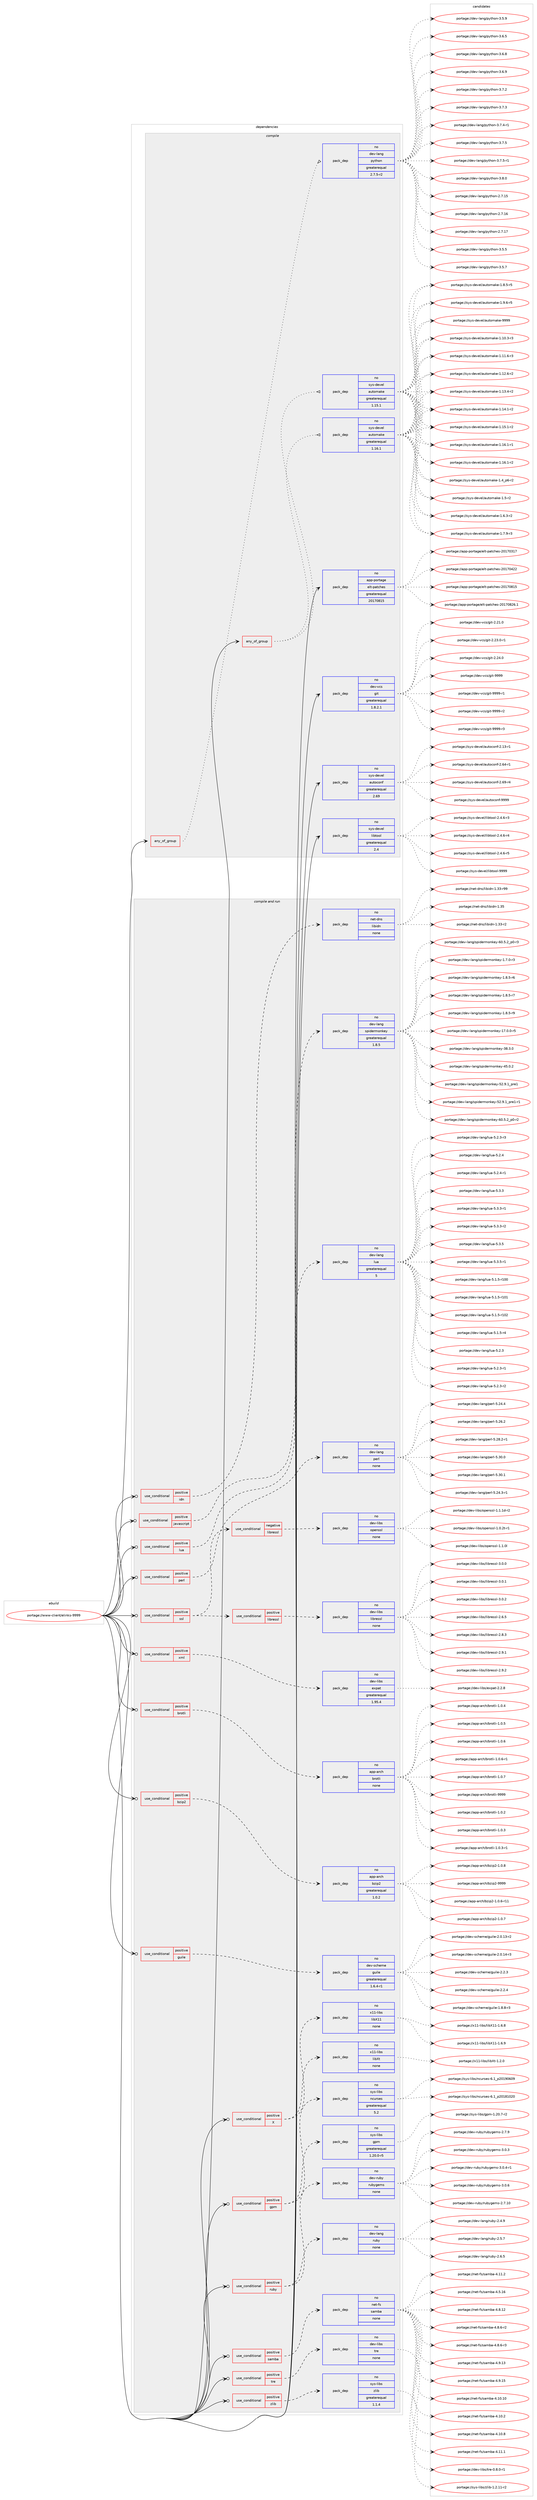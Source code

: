 digraph prolog {

# *************
# Graph options
# *************

newrank=true;
concentrate=true;
compound=true;
graph [rankdir=LR,fontname=Helvetica,fontsize=10,ranksep=1.5];#, ranksep=2.5, nodesep=0.2];
edge  [arrowhead=vee];
node  [fontname=Helvetica,fontsize=10];

# **********
# The ebuild
# **********

subgraph cluster_leftcol {
color=gray;
rank=same;
label=<<i>ebuild</i>>;
id [label="portage://www-client/elinks-9999", color=red, width=4, href="../www-client/elinks-9999.svg"];
}

# ****************
# The dependencies
# ****************

subgraph cluster_midcol {
color=gray;
label=<<i>dependencies</i>>;
subgraph cluster_compile {
fillcolor="#eeeeee";
style=filled;
label=<<i>compile</i>>;
subgraph any7545 {
dependency440584 [label=<<TABLE BORDER="0" CELLBORDER="1" CELLSPACING="0" CELLPADDING="4"><TR><TD CELLPADDING="10">any_of_group</TD></TR></TABLE>>, shape=none, color=red];subgraph pack326759 {
dependency440585 [label=<<TABLE BORDER="0" CELLBORDER="1" CELLSPACING="0" CELLPADDING="4" WIDTH="220"><TR><TD ROWSPAN="6" CELLPADDING="30">pack_dep</TD></TR><TR><TD WIDTH="110">no</TD></TR><TR><TD>dev-lang</TD></TR><TR><TD>python</TD></TR><TR><TD>greaterequal</TD></TR><TR><TD>2.7.5-r2</TD></TR></TABLE>>, shape=none, color=blue];
}
dependency440584:e -> dependency440585:w [weight=20,style="dotted",arrowhead="oinv"];
}
id:e -> dependency440584:w [weight=20,style="solid",arrowhead="vee"];
subgraph any7546 {
dependency440586 [label=<<TABLE BORDER="0" CELLBORDER="1" CELLSPACING="0" CELLPADDING="4"><TR><TD CELLPADDING="10">any_of_group</TD></TR></TABLE>>, shape=none, color=red];subgraph pack326760 {
dependency440587 [label=<<TABLE BORDER="0" CELLBORDER="1" CELLSPACING="0" CELLPADDING="4" WIDTH="220"><TR><TD ROWSPAN="6" CELLPADDING="30">pack_dep</TD></TR><TR><TD WIDTH="110">no</TD></TR><TR><TD>sys-devel</TD></TR><TR><TD>automake</TD></TR><TR><TD>greaterequal</TD></TR><TR><TD>1.16.1</TD></TR></TABLE>>, shape=none, color=blue];
}
dependency440586:e -> dependency440587:w [weight=20,style="dotted",arrowhead="oinv"];
subgraph pack326761 {
dependency440588 [label=<<TABLE BORDER="0" CELLBORDER="1" CELLSPACING="0" CELLPADDING="4" WIDTH="220"><TR><TD ROWSPAN="6" CELLPADDING="30">pack_dep</TD></TR><TR><TD WIDTH="110">no</TD></TR><TR><TD>sys-devel</TD></TR><TR><TD>automake</TD></TR><TR><TD>greaterequal</TD></TR><TR><TD>1.15.1</TD></TR></TABLE>>, shape=none, color=blue];
}
dependency440586:e -> dependency440588:w [weight=20,style="dotted",arrowhead="oinv"];
}
id:e -> dependency440586:w [weight=20,style="solid",arrowhead="vee"];
subgraph pack326762 {
dependency440589 [label=<<TABLE BORDER="0" CELLBORDER="1" CELLSPACING="0" CELLPADDING="4" WIDTH="220"><TR><TD ROWSPAN="6" CELLPADDING="30">pack_dep</TD></TR><TR><TD WIDTH="110">no</TD></TR><TR><TD>app-portage</TD></TR><TR><TD>elt-patches</TD></TR><TR><TD>greaterequal</TD></TR><TR><TD>20170815</TD></TR></TABLE>>, shape=none, color=blue];
}
id:e -> dependency440589:w [weight=20,style="solid",arrowhead="vee"];
subgraph pack326763 {
dependency440590 [label=<<TABLE BORDER="0" CELLBORDER="1" CELLSPACING="0" CELLPADDING="4" WIDTH="220"><TR><TD ROWSPAN="6" CELLPADDING="30">pack_dep</TD></TR><TR><TD WIDTH="110">no</TD></TR><TR><TD>dev-vcs</TD></TR><TR><TD>git</TD></TR><TR><TD>greaterequal</TD></TR><TR><TD>1.8.2.1</TD></TR></TABLE>>, shape=none, color=blue];
}
id:e -> dependency440590:w [weight=20,style="solid",arrowhead="vee"];
subgraph pack326764 {
dependency440591 [label=<<TABLE BORDER="0" CELLBORDER="1" CELLSPACING="0" CELLPADDING="4" WIDTH="220"><TR><TD ROWSPAN="6" CELLPADDING="30">pack_dep</TD></TR><TR><TD WIDTH="110">no</TD></TR><TR><TD>sys-devel</TD></TR><TR><TD>autoconf</TD></TR><TR><TD>greaterequal</TD></TR><TR><TD>2.69</TD></TR></TABLE>>, shape=none, color=blue];
}
id:e -> dependency440591:w [weight=20,style="solid",arrowhead="vee"];
subgraph pack326765 {
dependency440592 [label=<<TABLE BORDER="0" CELLBORDER="1" CELLSPACING="0" CELLPADDING="4" WIDTH="220"><TR><TD ROWSPAN="6" CELLPADDING="30">pack_dep</TD></TR><TR><TD WIDTH="110">no</TD></TR><TR><TD>sys-devel</TD></TR><TR><TD>libtool</TD></TR><TR><TD>greaterequal</TD></TR><TR><TD>2.4</TD></TR></TABLE>>, shape=none, color=blue];
}
id:e -> dependency440592:w [weight=20,style="solid",arrowhead="vee"];
}
subgraph cluster_compileandrun {
fillcolor="#eeeeee";
style=filled;
label=<<i>compile and run</i>>;
subgraph cond106014 {
dependency440593 [label=<<TABLE BORDER="0" CELLBORDER="1" CELLSPACING="0" CELLPADDING="4"><TR><TD ROWSPAN="3" CELLPADDING="10">use_conditional</TD></TR><TR><TD>positive</TD></TR><TR><TD>X</TD></TR></TABLE>>, shape=none, color=red];
subgraph pack326766 {
dependency440594 [label=<<TABLE BORDER="0" CELLBORDER="1" CELLSPACING="0" CELLPADDING="4" WIDTH="220"><TR><TD ROWSPAN="6" CELLPADDING="30">pack_dep</TD></TR><TR><TD WIDTH="110">no</TD></TR><TR><TD>x11-libs</TD></TR><TR><TD>libX11</TD></TR><TR><TD>none</TD></TR><TR><TD></TD></TR></TABLE>>, shape=none, color=blue];
}
dependency440593:e -> dependency440594:w [weight=20,style="dashed",arrowhead="vee"];
subgraph pack326767 {
dependency440595 [label=<<TABLE BORDER="0" CELLBORDER="1" CELLSPACING="0" CELLPADDING="4" WIDTH="220"><TR><TD ROWSPAN="6" CELLPADDING="30">pack_dep</TD></TR><TR><TD WIDTH="110">no</TD></TR><TR><TD>x11-libs</TD></TR><TR><TD>libXt</TD></TR><TR><TD>none</TD></TR><TR><TD></TD></TR></TABLE>>, shape=none, color=blue];
}
dependency440593:e -> dependency440595:w [weight=20,style="dashed",arrowhead="vee"];
}
id:e -> dependency440593:w [weight=20,style="solid",arrowhead="odotvee"];
subgraph cond106015 {
dependency440596 [label=<<TABLE BORDER="0" CELLBORDER="1" CELLSPACING="0" CELLPADDING="4"><TR><TD ROWSPAN="3" CELLPADDING="10">use_conditional</TD></TR><TR><TD>positive</TD></TR><TR><TD>brotli</TD></TR></TABLE>>, shape=none, color=red];
subgraph pack326768 {
dependency440597 [label=<<TABLE BORDER="0" CELLBORDER="1" CELLSPACING="0" CELLPADDING="4" WIDTH="220"><TR><TD ROWSPAN="6" CELLPADDING="30">pack_dep</TD></TR><TR><TD WIDTH="110">no</TD></TR><TR><TD>app-arch</TD></TR><TR><TD>brotli</TD></TR><TR><TD>none</TD></TR><TR><TD></TD></TR></TABLE>>, shape=none, color=blue];
}
dependency440596:e -> dependency440597:w [weight=20,style="dashed",arrowhead="vee"];
}
id:e -> dependency440596:w [weight=20,style="solid",arrowhead="odotvee"];
subgraph cond106016 {
dependency440598 [label=<<TABLE BORDER="0" CELLBORDER="1" CELLSPACING="0" CELLPADDING="4"><TR><TD ROWSPAN="3" CELLPADDING="10">use_conditional</TD></TR><TR><TD>positive</TD></TR><TR><TD>bzip2</TD></TR></TABLE>>, shape=none, color=red];
subgraph pack326769 {
dependency440599 [label=<<TABLE BORDER="0" CELLBORDER="1" CELLSPACING="0" CELLPADDING="4" WIDTH="220"><TR><TD ROWSPAN="6" CELLPADDING="30">pack_dep</TD></TR><TR><TD WIDTH="110">no</TD></TR><TR><TD>app-arch</TD></TR><TR><TD>bzip2</TD></TR><TR><TD>greaterequal</TD></TR><TR><TD>1.0.2</TD></TR></TABLE>>, shape=none, color=blue];
}
dependency440598:e -> dependency440599:w [weight=20,style="dashed",arrowhead="vee"];
}
id:e -> dependency440598:w [weight=20,style="solid",arrowhead="odotvee"];
subgraph cond106017 {
dependency440600 [label=<<TABLE BORDER="0" CELLBORDER="1" CELLSPACING="0" CELLPADDING="4"><TR><TD ROWSPAN="3" CELLPADDING="10">use_conditional</TD></TR><TR><TD>positive</TD></TR><TR><TD>gpm</TD></TR></TABLE>>, shape=none, color=red];
subgraph pack326770 {
dependency440601 [label=<<TABLE BORDER="0" CELLBORDER="1" CELLSPACING="0" CELLPADDING="4" WIDTH="220"><TR><TD ROWSPAN="6" CELLPADDING="30">pack_dep</TD></TR><TR><TD WIDTH="110">no</TD></TR><TR><TD>sys-libs</TD></TR><TR><TD>ncurses</TD></TR><TR><TD>greaterequal</TD></TR><TR><TD>5.2</TD></TR></TABLE>>, shape=none, color=blue];
}
dependency440600:e -> dependency440601:w [weight=20,style="dashed",arrowhead="vee"];
subgraph pack326771 {
dependency440602 [label=<<TABLE BORDER="0" CELLBORDER="1" CELLSPACING="0" CELLPADDING="4" WIDTH="220"><TR><TD ROWSPAN="6" CELLPADDING="30">pack_dep</TD></TR><TR><TD WIDTH="110">no</TD></TR><TR><TD>sys-libs</TD></TR><TR><TD>gpm</TD></TR><TR><TD>greaterequal</TD></TR><TR><TD>1.20.0-r5</TD></TR></TABLE>>, shape=none, color=blue];
}
dependency440600:e -> dependency440602:w [weight=20,style="dashed",arrowhead="vee"];
}
id:e -> dependency440600:w [weight=20,style="solid",arrowhead="odotvee"];
subgraph cond106018 {
dependency440603 [label=<<TABLE BORDER="0" CELLBORDER="1" CELLSPACING="0" CELLPADDING="4"><TR><TD ROWSPAN="3" CELLPADDING="10">use_conditional</TD></TR><TR><TD>positive</TD></TR><TR><TD>guile</TD></TR></TABLE>>, shape=none, color=red];
subgraph pack326772 {
dependency440604 [label=<<TABLE BORDER="0" CELLBORDER="1" CELLSPACING="0" CELLPADDING="4" WIDTH="220"><TR><TD ROWSPAN="6" CELLPADDING="30">pack_dep</TD></TR><TR><TD WIDTH="110">no</TD></TR><TR><TD>dev-scheme</TD></TR><TR><TD>guile</TD></TR><TR><TD>greaterequal</TD></TR><TR><TD>1.6.4-r1</TD></TR></TABLE>>, shape=none, color=blue];
}
dependency440603:e -> dependency440604:w [weight=20,style="dashed",arrowhead="vee"];
}
id:e -> dependency440603:w [weight=20,style="solid",arrowhead="odotvee"];
subgraph cond106019 {
dependency440605 [label=<<TABLE BORDER="0" CELLBORDER="1" CELLSPACING="0" CELLPADDING="4"><TR><TD ROWSPAN="3" CELLPADDING="10">use_conditional</TD></TR><TR><TD>positive</TD></TR><TR><TD>idn</TD></TR></TABLE>>, shape=none, color=red];
subgraph pack326773 {
dependency440606 [label=<<TABLE BORDER="0" CELLBORDER="1" CELLSPACING="0" CELLPADDING="4" WIDTH="220"><TR><TD ROWSPAN="6" CELLPADDING="30">pack_dep</TD></TR><TR><TD WIDTH="110">no</TD></TR><TR><TD>net-dns</TD></TR><TR><TD>libidn</TD></TR><TR><TD>none</TD></TR><TR><TD></TD></TR></TABLE>>, shape=none, color=blue];
}
dependency440605:e -> dependency440606:w [weight=20,style="dashed",arrowhead="vee"];
}
id:e -> dependency440605:w [weight=20,style="solid",arrowhead="odotvee"];
subgraph cond106020 {
dependency440607 [label=<<TABLE BORDER="0" CELLBORDER="1" CELLSPACING="0" CELLPADDING="4"><TR><TD ROWSPAN="3" CELLPADDING="10">use_conditional</TD></TR><TR><TD>positive</TD></TR><TR><TD>javascript</TD></TR></TABLE>>, shape=none, color=red];
subgraph pack326774 {
dependency440608 [label=<<TABLE BORDER="0" CELLBORDER="1" CELLSPACING="0" CELLPADDING="4" WIDTH="220"><TR><TD ROWSPAN="6" CELLPADDING="30">pack_dep</TD></TR><TR><TD WIDTH="110">no</TD></TR><TR><TD>dev-lang</TD></TR><TR><TD>spidermonkey</TD></TR><TR><TD>greaterequal</TD></TR><TR><TD>1.8.5</TD></TR></TABLE>>, shape=none, color=blue];
}
dependency440607:e -> dependency440608:w [weight=20,style="dashed",arrowhead="vee"];
}
id:e -> dependency440607:w [weight=20,style="solid",arrowhead="odotvee"];
subgraph cond106021 {
dependency440609 [label=<<TABLE BORDER="0" CELLBORDER="1" CELLSPACING="0" CELLPADDING="4"><TR><TD ROWSPAN="3" CELLPADDING="10">use_conditional</TD></TR><TR><TD>positive</TD></TR><TR><TD>lua</TD></TR></TABLE>>, shape=none, color=red];
subgraph pack326775 {
dependency440610 [label=<<TABLE BORDER="0" CELLBORDER="1" CELLSPACING="0" CELLPADDING="4" WIDTH="220"><TR><TD ROWSPAN="6" CELLPADDING="30">pack_dep</TD></TR><TR><TD WIDTH="110">no</TD></TR><TR><TD>dev-lang</TD></TR><TR><TD>lua</TD></TR><TR><TD>greaterequal</TD></TR><TR><TD>5</TD></TR></TABLE>>, shape=none, color=blue];
}
dependency440609:e -> dependency440610:w [weight=20,style="dashed",arrowhead="vee"];
}
id:e -> dependency440609:w [weight=20,style="solid",arrowhead="odotvee"];
subgraph cond106022 {
dependency440611 [label=<<TABLE BORDER="0" CELLBORDER="1" CELLSPACING="0" CELLPADDING="4"><TR><TD ROWSPAN="3" CELLPADDING="10">use_conditional</TD></TR><TR><TD>positive</TD></TR><TR><TD>perl</TD></TR></TABLE>>, shape=none, color=red];
subgraph pack326776 {
dependency440612 [label=<<TABLE BORDER="0" CELLBORDER="1" CELLSPACING="0" CELLPADDING="4" WIDTH="220"><TR><TD ROWSPAN="6" CELLPADDING="30">pack_dep</TD></TR><TR><TD WIDTH="110">no</TD></TR><TR><TD>dev-lang</TD></TR><TR><TD>perl</TD></TR><TR><TD>none</TD></TR><TR><TD></TD></TR></TABLE>>, shape=none, color=blue];
}
dependency440611:e -> dependency440612:w [weight=20,style="dashed",arrowhead="vee"];
}
id:e -> dependency440611:w [weight=20,style="solid",arrowhead="odotvee"];
subgraph cond106023 {
dependency440613 [label=<<TABLE BORDER="0" CELLBORDER="1" CELLSPACING="0" CELLPADDING="4"><TR><TD ROWSPAN="3" CELLPADDING="10">use_conditional</TD></TR><TR><TD>positive</TD></TR><TR><TD>ruby</TD></TR></TABLE>>, shape=none, color=red];
subgraph pack326777 {
dependency440614 [label=<<TABLE BORDER="0" CELLBORDER="1" CELLSPACING="0" CELLPADDING="4" WIDTH="220"><TR><TD ROWSPAN="6" CELLPADDING="30">pack_dep</TD></TR><TR><TD WIDTH="110">no</TD></TR><TR><TD>dev-lang</TD></TR><TR><TD>ruby</TD></TR><TR><TD>none</TD></TR><TR><TD></TD></TR></TABLE>>, shape=none, color=blue];
}
dependency440613:e -> dependency440614:w [weight=20,style="dashed",arrowhead="vee"];
subgraph pack326778 {
dependency440615 [label=<<TABLE BORDER="0" CELLBORDER="1" CELLSPACING="0" CELLPADDING="4" WIDTH="220"><TR><TD ROWSPAN="6" CELLPADDING="30">pack_dep</TD></TR><TR><TD WIDTH="110">no</TD></TR><TR><TD>dev-ruby</TD></TR><TR><TD>rubygems</TD></TR><TR><TD>none</TD></TR><TR><TD></TD></TR></TABLE>>, shape=none, color=blue];
}
dependency440613:e -> dependency440615:w [weight=20,style="dashed",arrowhead="vee"];
}
id:e -> dependency440613:w [weight=20,style="solid",arrowhead="odotvee"];
subgraph cond106024 {
dependency440616 [label=<<TABLE BORDER="0" CELLBORDER="1" CELLSPACING="0" CELLPADDING="4"><TR><TD ROWSPAN="3" CELLPADDING="10">use_conditional</TD></TR><TR><TD>positive</TD></TR><TR><TD>samba</TD></TR></TABLE>>, shape=none, color=red];
subgraph pack326779 {
dependency440617 [label=<<TABLE BORDER="0" CELLBORDER="1" CELLSPACING="0" CELLPADDING="4" WIDTH="220"><TR><TD ROWSPAN="6" CELLPADDING="30">pack_dep</TD></TR><TR><TD WIDTH="110">no</TD></TR><TR><TD>net-fs</TD></TR><TR><TD>samba</TD></TR><TR><TD>none</TD></TR><TR><TD></TD></TR></TABLE>>, shape=none, color=blue];
}
dependency440616:e -> dependency440617:w [weight=20,style="dashed",arrowhead="vee"];
}
id:e -> dependency440616:w [weight=20,style="solid",arrowhead="odotvee"];
subgraph cond106025 {
dependency440618 [label=<<TABLE BORDER="0" CELLBORDER="1" CELLSPACING="0" CELLPADDING="4"><TR><TD ROWSPAN="3" CELLPADDING="10">use_conditional</TD></TR><TR><TD>positive</TD></TR><TR><TD>ssl</TD></TR></TABLE>>, shape=none, color=red];
subgraph cond106026 {
dependency440619 [label=<<TABLE BORDER="0" CELLBORDER="1" CELLSPACING="0" CELLPADDING="4"><TR><TD ROWSPAN="3" CELLPADDING="10">use_conditional</TD></TR><TR><TD>negative</TD></TR><TR><TD>libressl</TD></TR></TABLE>>, shape=none, color=red];
subgraph pack326780 {
dependency440620 [label=<<TABLE BORDER="0" CELLBORDER="1" CELLSPACING="0" CELLPADDING="4" WIDTH="220"><TR><TD ROWSPAN="6" CELLPADDING="30">pack_dep</TD></TR><TR><TD WIDTH="110">no</TD></TR><TR><TD>dev-libs</TD></TR><TR><TD>openssl</TD></TR><TR><TD>none</TD></TR><TR><TD></TD></TR></TABLE>>, shape=none, color=blue];
}
dependency440619:e -> dependency440620:w [weight=20,style="dashed",arrowhead="vee"];
}
dependency440618:e -> dependency440619:w [weight=20,style="dashed",arrowhead="vee"];
subgraph cond106027 {
dependency440621 [label=<<TABLE BORDER="0" CELLBORDER="1" CELLSPACING="0" CELLPADDING="4"><TR><TD ROWSPAN="3" CELLPADDING="10">use_conditional</TD></TR><TR><TD>positive</TD></TR><TR><TD>libressl</TD></TR></TABLE>>, shape=none, color=red];
subgraph pack326781 {
dependency440622 [label=<<TABLE BORDER="0" CELLBORDER="1" CELLSPACING="0" CELLPADDING="4" WIDTH="220"><TR><TD ROWSPAN="6" CELLPADDING="30">pack_dep</TD></TR><TR><TD WIDTH="110">no</TD></TR><TR><TD>dev-libs</TD></TR><TR><TD>libressl</TD></TR><TR><TD>none</TD></TR><TR><TD></TD></TR></TABLE>>, shape=none, color=blue];
}
dependency440621:e -> dependency440622:w [weight=20,style="dashed",arrowhead="vee"];
}
dependency440618:e -> dependency440621:w [weight=20,style="dashed",arrowhead="vee"];
}
id:e -> dependency440618:w [weight=20,style="solid",arrowhead="odotvee"];
subgraph cond106028 {
dependency440623 [label=<<TABLE BORDER="0" CELLBORDER="1" CELLSPACING="0" CELLPADDING="4"><TR><TD ROWSPAN="3" CELLPADDING="10">use_conditional</TD></TR><TR><TD>positive</TD></TR><TR><TD>tre</TD></TR></TABLE>>, shape=none, color=red];
subgraph pack326782 {
dependency440624 [label=<<TABLE BORDER="0" CELLBORDER="1" CELLSPACING="0" CELLPADDING="4" WIDTH="220"><TR><TD ROWSPAN="6" CELLPADDING="30">pack_dep</TD></TR><TR><TD WIDTH="110">no</TD></TR><TR><TD>dev-libs</TD></TR><TR><TD>tre</TD></TR><TR><TD>none</TD></TR><TR><TD></TD></TR></TABLE>>, shape=none, color=blue];
}
dependency440623:e -> dependency440624:w [weight=20,style="dashed",arrowhead="vee"];
}
id:e -> dependency440623:w [weight=20,style="solid",arrowhead="odotvee"];
subgraph cond106029 {
dependency440625 [label=<<TABLE BORDER="0" CELLBORDER="1" CELLSPACING="0" CELLPADDING="4"><TR><TD ROWSPAN="3" CELLPADDING="10">use_conditional</TD></TR><TR><TD>positive</TD></TR><TR><TD>xml</TD></TR></TABLE>>, shape=none, color=red];
subgraph pack326783 {
dependency440626 [label=<<TABLE BORDER="0" CELLBORDER="1" CELLSPACING="0" CELLPADDING="4" WIDTH="220"><TR><TD ROWSPAN="6" CELLPADDING="30">pack_dep</TD></TR><TR><TD WIDTH="110">no</TD></TR><TR><TD>dev-libs</TD></TR><TR><TD>expat</TD></TR><TR><TD>greaterequal</TD></TR><TR><TD>1.95.4</TD></TR></TABLE>>, shape=none, color=blue];
}
dependency440625:e -> dependency440626:w [weight=20,style="dashed",arrowhead="vee"];
}
id:e -> dependency440625:w [weight=20,style="solid",arrowhead="odotvee"];
subgraph cond106030 {
dependency440627 [label=<<TABLE BORDER="0" CELLBORDER="1" CELLSPACING="0" CELLPADDING="4"><TR><TD ROWSPAN="3" CELLPADDING="10">use_conditional</TD></TR><TR><TD>positive</TD></TR><TR><TD>zlib</TD></TR></TABLE>>, shape=none, color=red];
subgraph pack326784 {
dependency440628 [label=<<TABLE BORDER="0" CELLBORDER="1" CELLSPACING="0" CELLPADDING="4" WIDTH="220"><TR><TD ROWSPAN="6" CELLPADDING="30">pack_dep</TD></TR><TR><TD WIDTH="110">no</TD></TR><TR><TD>sys-libs</TD></TR><TR><TD>zlib</TD></TR><TR><TD>greaterequal</TD></TR><TR><TD>1.1.4</TD></TR></TABLE>>, shape=none, color=blue];
}
dependency440627:e -> dependency440628:w [weight=20,style="dashed",arrowhead="vee"];
}
id:e -> dependency440627:w [weight=20,style="solid",arrowhead="odotvee"];
}
subgraph cluster_run {
fillcolor="#eeeeee";
style=filled;
label=<<i>run</i>>;
}
}

# **************
# The candidates
# **************

subgraph cluster_choices {
rank=same;
color=gray;
label=<<i>candidates</i>>;

subgraph choice326759 {
color=black;
nodesep=1;
choiceportage10010111845108971101034711212111610411111045504655464953 [label="portage://dev-lang/python-2.7.15", color=red, width=4,href="../dev-lang/python-2.7.15.svg"];
choiceportage10010111845108971101034711212111610411111045504655464954 [label="portage://dev-lang/python-2.7.16", color=red, width=4,href="../dev-lang/python-2.7.16.svg"];
choiceportage10010111845108971101034711212111610411111045504655464955 [label="portage://dev-lang/python-2.7.17", color=red, width=4,href="../dev-lang/python-2.7.17.svg"];
choiceportage100101118451089711010347112121116104111110455146534653 [label="portage://dev-lang/python-3.5.5", color=red, width=4,href="../dev-lang/python-3.5.5.svg"];
choiceportage100101118451089711010347112121116104111110455146534655 [label="portage://dev-lang/python-3.5.7", color=red, width=4,href="../dev-lang/python-3.5.7.svg"];
choiceportage100101118451089711010347112121116104111110455146534657 [label="portage://dev-lang/python-3.5.9", color=red, width=4,href="../dev-lang/python-3.5.9.svg"];
choiceportage100101118451089711010347112121116104111110455146544653 [label="portage://dev-lang/python-3.6.5", color=red, width=4,href="../dev-lang/python-3.6.5.svg"];
choiceportage100101118451089711010347112121116104111110455146544656 [label="portage://dev-lang/python-3.6.8", color=red, width=4,href="../dev-lang/python-3.6.8.svg"];
choiceportage100101118451089711010347112121116104111110455146544657 [label="portage://dev-lang/python-3.6.9", color=red, width=4,href="../dev-lang/python-3.6.9.svg"];
choiceportage100101118451089711010347112121116104111110455146554650 [label="portage://dev-lang/python-3.7.2", color=red, width=4,href="../dev-lang/python-3.7.2.svg"];
choiceportage100101118451089711010347112121116104111110455146554651 [label="portage://dev-lang/python-3.7.3", color=red, width=4,href="../dev-lang/python-3.7.3.svg"];
choiceportage1001011184510897110103471121211161041111104551465546524511449 [label="portage://dev-lang/python-3.7.4-r1", color=red, width=4,href="../dev-lang/python-3.7.4-r1.svg"];
choiceportage100101118451089711010347112121116104111110455146554653 [label="portage://dev-lang/python-3.7.5", color=red, width=4,href="../dev-lang/python-3.7.5.svg"];
choiceportage1001011184510897110103471121211161041111104551465546534511449 [label="portage://dev-lang/python-3.7.5-r1", color=red, width=4,href="../dev-lang/python-3.7.5-r1.svg"];
choiceportage100101118451089711010347112121116104111110455146564648 [label="portage://dev-lang/python-3.8.0", color=red, width=4,href="../dev-lang/python-3.8.0.svg"];
dependency440585:e -> choiceportage10010111845108971101034711212111610411111045504655464953:w [style=dotted,weight="100"];
dependency440585:e -> choiceportage10010111845108971101034711212111610411111045504655464954:w [style=dotted,weight="100"];
dependency440585:e -> choiceportage10010111845108971101034711212111610411111045504655464955:w [style=dotted,weight="100"];
dependency440585:e -> choiceportage100101118451089711010347112121116104111110455146534653:w [style=dotted,weight="100"];
dependency440585:e -> choiceportage100101118451089711010347112121116104111110455146534655:w [style=dotted,weight="100"];
dependency440585:e -> choiceportage100101118451089711010347112121116104111110455146534657:w [style=dotted,weight="100"];
dependency440585:e -> choiceportage100101118451089711010347112121116104111110455146544653:w [style=dotted,weight="100"];
dependency440585:e -> choiceportage100101118451089711010347112121116104111110455146544656:w [style=dotted,weight="100"];
dependency440585:e -> choiceportage100101118451089711010347112121116104111110455146544657:w [style=dotted,weight="100"];
dependency440585:e -> choiceportage100101118451089711010347112121116104111110455146554650:w [style=dotted,weight="100"];
dependency440585:e -> choiceportage100101118451089711010347112121116104111110455146554651:w [style=dotted,weight="100"];
dependency440585:e -> choiceportage1001011184510897110103471121211161041111104551465546524511449:w [style=dotted,weight="100"];
dependency440585:e -> choiceportage100101118451089711010347112121116104111110455146554653:w [style=dotted,weight="100"];
dependency440585:e -> choiceportage1001011184510897110103471121211161041111104551465546534511449:w [style=dotted,weight="100"];
dependency440585:e -> choiceportage100101118451089711010347112121116104111110455146564648:w [style=dotted,weight="100"];
}
subgraph choice326760 {
color=black;
nodesep=1;
choiceportage11512111545100101118101108479711711611110997107101454946494846514511451 [label="portage://sys-devel/automake-1.10.3-r3", color=red, width=4,href="../sys-devel/automake-1.10.3-r3.svg"];
choiceportage11512111545100101118101108479711711611110997107101454946494946544511451 [label="portage://sys-devel/automake-1.11.6-r3", color=red, width=4,href="../sys-devel/automake-1.11.6-r3.svg"];
choiceportage11512111545100101118101108479711711611110997107101454946495046544511450 [label="portage://sys-devel/automake-1.12.6-r2", color=red, width=4,href="../sys-devel/automake-1.12.6-r2.svg"];
choiceportage11512111545100101118101108479711711611110997107101454946495146524511450 [label="portage://sys-devel/automake-1.13.4-r2", color=red, width=4,href="../sys-devel/automake-1.13.4-r2.svg"];
choiceportage11512111545100101118101108479711711611110997107101454946495246494511450 [label="portage://sys-devel/automake-1.14.1-r2", color=red, width=4,href="../sys-devel/automake-1.14.1-r2.svg"];
choiceportage11512111545100101118101108479711711611110997107101454946495346494511450 [label="portage://sys-devel/automake-1.15.1-r2", color=red, width=4,href="../sys-devel/automake-1.15.1-r2.svg"];
choiceportage11512111545100101118101108479711711611110997107101454946495446494511449 [label="portage://sys-devel/automake-1.16.1-r1", color=red, width=4,href="../sys-devel/automake-1.16.1-r1.svg"];
choiceportage11512111545100101118101108479711711611110997107101454946495446494511450 [label="portage://sys-devel/automake-1.16.1-r2", color=red, width=4,href="../sys-devel/automake-1.16.1-r2.svg"];
choiceportage115121115451001011181011084797117116111109971071014549465295112544511450 [label="portage://sys-devel/automake-1.4_p6-r2", color=red, width=4,href="../sys-devel/automake-1.4_p6-r2.svg"];
choiceportage11512111545100101118101108479711711611110997107101454946534511450 [label="portage://sys-devel/automake-1.5-r2", color=red, width=4,href="../sys-devel/automake-1.5-r2.svg"];
choiceportage115121115451001011181011084797117116111109971071014549465446514511450 [label="portage://sys-devel/automake-1.6.3-r2", color=red, width=4,href="../sys-devel/automake-1.6.3-r2.svg"];
choiceportage115121115451001011181011084797117116111109971071014549465546574511451 [label="portage://sys-devel/automake-1.7.9-r3", color=red, width=4,href="../sys-devel/automake-1.7.9-r3.svg"];
choiceportage115121115451001011181011084797117116111109971071014549465646534511453 [label="portage://sys-devel/automake-1.8.5-r5", color=red, width=4,href="../sys-devel/automake-1.8.5-r5.svg"];
choiceportage115121115451001011181011084797117116111109971071014549465746544511453 [label="portage://sys-devel/automake-1.9.6-r5", color=red, width=4,href="../sys-devel/automake-1.9.6-r5.svg"];
choiceportage115121115451001011181011084797117116111109971071014557575757 [label="portage://sys-devel/automake-9999", color=red, width=4,href="../sys-devel/automake-9999.svg"];
dependency440587:e -> choiceportage11512111545100101118101108479711711611110997107101454946494846514511451:w [style=dotted,weight="100"];
dependency440587:e -> choiceportage11512111545100101118101108479711711611110997107101454946494946544511451:w [style=dotted,weight="100"];
dependency440587:e -> choiceportage11512111545100101118101108479711711611110997107101454946495046544511450:w [style=dotted,weight="100"];
dependency440587:e -> choiceportage11512111545100101118101108479711711611110997107101454946495146524511450:w [style=dotted,weight="100"];
dependency440587:e -> choiceportage11512111545100101118101108479711711611110997107101454946495246494511450:w [style=dotted,weight="100"];
dependency440587:e -> choiceportage11512111545100101118101108479711711611110997107101454946495346494511450:w [style=dotted,weight="100"];
dependency440587:e -> choiceportage11512111545100101118101108479711711611110997107101454946495446494511449:w [style=dotted,weight="100"];
dependency440587:e -> choiceportage11512111545100101118101108479711711611110997107101454946495446494511450:w [style=dotted,weight="100"];
dependency440587:e -> choiceportage115121115451001011181011084797117116111109971071014549465295112544511450:w [style=dotted,weight="100"];
dependency440587:e -> choiceportage11512111545100101118101108479711711611110997107101454946534511450:w [style=dotted,weight="100"];
dependency440587:e -> choiceportage115121115451001011181011084797117116111109971071014549465446514511450:w [style=dotted,weight="100"];
dependency440587:e -> choiceportage115121115451001011181011084797117116111109971071014549465546574511451:w [style=dotted,weight="100"];
dependency440587:e -> choiceportage115121115451001011181011084797117116111109971071014549465646534511453:w [style=dotted,weight="100"];
dependency440587:e -> choiceportage115121115451001011181011084797117116111109971071014549465746544511453:w [style=dotted,weight="100"];
dependency440587:e -> choiceportage115121115451001011181011084797117116111109971071014557575757:w [style=dotted,weight="100"];
}
subgraph choice326761 {
color=black;
nodesep=1;
choiceportage11512111545100101118101108479711711611110997107101454946494846514511451 [label="portage://sys-devel/automake-1.10.3-r3", color=red, width=4,href="../sys-devel/automake-1.10.3-r3.svg"];
choiceportage11512111545100101118101108479711711611110997107101454946494946544511451 [label="portage://sys-devel/automake-1.11.6-r3", color=red, width=4,href="../sys-devel/automake-1.11.6-r3.svg"];
choiceportage11512111545100101118101108479711711611110997107101454946495046544511450 [label="portage://sys-devel/automake-1.12.6-r2", color=red, width=4,href="../sys-devel/automake-1.12.6-r2.svg"];
choiceportage11512111545100101118101108479711711611110997107101454946495146524511450 [label="portage://sys-devel/automake-1.13.4-r2", color=red, width=4,href="../sys-devel/automake-1.13.4-r2.svg"];
choiceportage11512111545100101118101108479711711611110997107101454946495246494511450 [label="portage://sys-devel/automake-1.14.1-r2", color=red, width=4,href="../sys-devel/automake-1.14.1-r2.svg"];
choiceportage11512111545100101118101108479711711611110997107101454946495346494511450 [label="portage://sys-devel/automake-1.15.1-r2", color=red, width=4,href="../sys-devel/automake-1.15.1-r2.svg"];
choiceportage11512111545100101118101108479711711611110997107101454946495446494511449 [label="portage://sys-devel/automake-1.16.1-r1", color=red, width=4,href="../sys-devel/automake-1.16.1-r1.svg"];
choiceportage11512111545100101118101108479711711611110997107101454946495446494511450 [label="portage://sys-devel/automake-1.16.1-r2", color=red, width=4,href="../sys-devel/automake-1.16.1-r2.svg"];
choiceportage115121115451001011181011084797117116111109971071014549465295112544511450 [label="portage://sys-devel/automake-1.4_p6-r2", color=red, width=4,href="../sys-devel/automake-1.4_p6-r2.svg"];
choiceportage11512111545100101118101108479711711611110997107101454946534511450 [label="portage://sys-devel/automake-1.5-r2", color=red, width=4,href="../sys-devel/automake-1.5-r2.svg"];
choiceportage115121115451001011181011084797117116111109971071014549465446514511450 [label="portage://sys-devel/automake-1.6.3-r2", color=red, width=4,href="../sys-devel/automake-1.6.3-r2.svg"];
choiceportage115121115451001011181011084797117116111109971071014549465546574511451 [label="portage://sys-devel/automake-1.7.9-r3", color=red, width=4,href="../sys-devel/automake-1.7.9-r3.svg"];
choiceportage115121115451001011181011084797117116111109971071014549465646534511453 [label="portage://sys-devel/automake-1.8.5-r5", color=red, width=4,href="../sys-devel/automake-1.8.5-r5.svg"];
choiceportage115121115451001011181011084797117116111109971071014549465746544511453 [label="portage://sys-devel/automake-1.9.6-r5", color=red, width=4,href="../sys-devel/automake-1.9.6-r5.svg"];
choiceportage115121115451001011181011084797117116111109971071014557575757 [label="portage://sys-devel/automake-9999", color=red, width=4,href="../sys-devel/automake-9999.svg"];
dependency440588:e -> choiceportage11512111545100101118101108479711711611110997107101454946494846514511451:w [style=dotted,weight="100"];
dependency440588:e -> choiceportage11512111545100101118101108479711711611110997107101454946494946544511451:w [style=dotted,weight="100"];
dependency440588:e -> choiceportage11512111545100101118101108479711711611110997107101454946495046544511450:w [style=dotted,weight="100"];
dependency440588:e -> choiceportage11512111545100101118101108479711711611110997107101454946495146524511450:w [style=dotted,weight="100"];
dependency440588:e -> choiceportage11512111545100101118101108479711711611110997107101454946495246494511450:w [style=dotted,weight="100"];
dependency440588:e -> choiceportage11512111545100101118101108479711711611110997107101454946495346494511450:w [style=dotted,weight="100"];
dependency440588:e -> choiceportage11512111545100101118101108479711711611110997107101454946495446494511449:w [style=dotted,weight="100"];
dependency440588:e -> choiceportage11512111545100101118101108479711711611110997107101454946495446494511450:w [style=dotted,weight="100"];
dependency440588:e -> choiceportage115121115451001011181011084797117116111109971071014549465295112544511450:w [style=dotted,weight="100"];
dependency440588:e -> choiceportage11512111545100101118101108479711711611110997107101454946534511450:w [style=dotted,weight="100"];
dependency440588:e -> choiceportage115121115451001011181011084797117116111109971071014549465446514511450:w [style=dotted,weight="100"];
dependency440588:e -> choiceportage115121115451001011181011084797117116111109971071014549465546574511451:w [style=dotted,weight="100"];
dependency440588:e -> choiceportage115121115451001011181011084797117116111109971071014549465646534511453:w [style=dotted,weight="100"];
dependency440588:e -> choiceportage115121115451001011181011084797117116111109971071014549465746544511453:w [style=dotted,weight="100"];
dependency440588:e -> choiceportage115121115451001011181011084797117116111109971071014557575757:w [style=dotted,weight="100"];
}
subgraph choice326762 {
color=black;
nodesep=1;
choiceportage97112112451121111141169710310147101108116451129711699104101115455048495548514955 [label="portage://app-portage/elt-patches-20170317", color=red, width=4,href="../app-portage/elt-patches-20170317.svg"];
choiceportage97112112451121111141169710310147101108116451129711699104101115455048495548525050 [label="portage://app-portage/elt-patches-20170422", color=red, width=4,href="../app-portage/elt-patches-20170422.svg"];
choiceportage97112112451121111141169710310147101108116451129711699104101115455048495548564953 [label="portage://app-portage/elt-patches-20170815", color=red, width=4,href="../app-portage/elt-patches-20170815.svg"];
choiceportage971121124511211111411697103101471011081164511297116991041011154550484955485650544649 [label="portage://app-portage/elt-patches-20170826.1", color=red, width=4,href="../app-portage/elt-patches-20170826.1.svg"];
dependency440589:e -> choiceportage97112112451121111141169710310147101108116451129711699104101115455048495548514955:w [style=dotted,weight="100"];
dependency440589:e -> choiceportage97112112451121111141169710310147101108116451129711699104101115455048495548525050:w [style=dotted,weight="100"];
dependency440589:e -> choiceportage97112112451121111141169710310147101108116451129711699104101115455048495548564953:w [style=dotted,weight="100"];
dependency440589:e -> choiceportage971121124511211111411697103101471011081164511297116991041011154550484955485650544649:w [style=dotted,weight="100"];
}
subgraph choice326763 {
color=black;
nodesep=1;
choiceportage10010111845118991154710310511645504650494648 [label="portage://dev-vcs/git-2.21.0", color=red, width=4,href="../dev-vcs/git-2.21.0.svg"];
choiceportage100101118451189911547103105116455046505146484511449 [label="portage://dev-vcs/git-2.23.0-r1", color=red, width=4,href="../dev-vcs/git-2.23.0-r1.svg"];
choiceportage10010111845118991154710310511645504650524648 [label="portage://dev-vcs/git-2.24.0", color=red, width=4,href="../dev-vcs/git-2.24.0.svg"];
choiceportage1001011184511899115471031051164557575757 [label="portage://dev-vcs/git-9999", color=red, width=4,href="../dev-vcs/git-9999.svg"];
choiceportage10010111845118991154710310511645575757574511449 [label="portage://dev-vcs/git-9999-r1", color=red, width=4,href="../dev-vcs/git-9999-r1.svg"];
choiceportage10010111845118991154710310511645575757574511450 [label="portage://dev-vcs/git-9999-r2", color=red, width=4,href="../dev-vcs/git-9999-r2.svg"];
choiceportage10010111845118991154710310511645575757574511451 [label="portage://dev-vcs/git-9999-r3", color=red, width=4,href="../dev-vcs/git-9999-r3.svg"];
dependency440590:e -> choiceportage10010111845118991154710310511645504650494648:w [style=dotted,weight="100"];
dependency440590:e -> choiceportage100101118451189911547103105116455046505146484511449:w [style=dotted,weight="100"];
dependency440590:e -> choiceportage10010111845118991154710310511645504650524648:w [style=dotted,weight="100"];
dependency440590:e -> choiceportage1001011184511899115471031051164557575757:w [style=dotted,weight="100"];
dependency440590:e -> choiceportage10010111845118991154710310511645575757574511449:w [style=dotted,weight="100"];
dependency440590:e -> choiceportage10010111845118991154710310511645575757574511450:w [style=dotted,weight="100"];
dependency440590:e -> choiceportage10010111845118991154710310511645575757574511451:w [style=dotted,weight="100"];
}
subgraph choice326764 {
color=black;
nodesep=1;
choiceportage1151211154510010111810110847971171161119911111010245504649514511449 [label="portage://sys-devel/autoconf-2.13-r1", color=red, width=4,href="../sys-devel/autoconf-2.13-r1.svg"];
choiceportage1151211154510010111810110847971171161119911111010245504654524511449 [label="portage://sys-devel/autoconf-2.64-r1", color=red, width=4,href="../sys-devel/autoconf-2.64-r1.svg"];
choiceportage1151211154510010111810110847971171161119911111010245504654574511452 [label="portage://sys-devel/autoconf-2.69-r4", color=red, width=4,href="../sys-devel/autoconf-2.69-r4.svg"];
choiceportage115121115451001011181011084797117116111991111101024557575757 [label="portage://sys-devel/autoconf-9999", color=red, width=4,href="../sys-devel/autoconf-9999.svg"];
dependency440591:e -> choiceportage1151211154510010111810110847971171161119911111010245504649514511449:w [style=dotted,weight="100"];
dependency440591:e -> choiceportage1151211154510010111810110847971171161119911111010245504654524511449:w [style=dotted,weight="100"];
dependency440591:e -> choiceportage1151211154510010111810110847971171161119911111010245504654574511452:w [style=dotted,weight="100"];
dependency440591:e -> choiceportage115121115451001011181011084797117116111991111101024557575757:w [style=dotted,weight="100"];
}
subgraph choice326765 {
color=black;
nodesep=1;
choiceportage1151211154510010111810110847108105981161111111084550465246544511451 [label="portage://sys-devel/libtool-2.4.6-r3", color=red, width=4,href="../sys-devel/libtool-2.4.6-r3.svg"];
choiceportage1151211154510010111810110847108105981161111111084550465246544511452 [label="portage://sys-devel/libtool-2.4.6-r4", color=red, width=4,href="../sys-devel/libtool-2.4.6-r4.svg"];
choiceportage1151211154510010111810110847108105981161111111084550465246544511453 [label="portage://sys-devel/libtool-2.4.6-r5", color=red, width=4,href="../sys-devel/libtool-2.4.6-r5.svg"];
choiceportage1151211154510010111810110847108105981161111111084557575757 [label="portage://sys-devel/libtool-9999", color=red, width=4,href="../sys-devel/libtool-9999.svg"];
dependency440592:e -> choiceportage1151211154510010111810110847108105981161111111084550465246544511451:w [style=dotted,weight="100"];
dependency440592:e -> choiceportage1151211154510010111810110847108105981161111111084550465246544511452:w [style=dotted,weight="100"];
dependency440592:e -> choiceportage1151211154510010111810110847108105981161111111084550465246544511453:w [style=dotted,weight="100"];
dependency440592:e -> choiceportage1151211154510010111810110847108105981161111111084557575757:w [style=dotted,weight="100"];
}
subgraph choice326766 {
color=black;
nodesep=1;
choiceportage120494945108105981154710810598884949454946544656 [label="portage://x11-libs/libX11-1.6.8", color=red, width=4,href="../x11-libs/libX11-1.6.8.svg"];
choiceportage120494945108105981154710810598884949454946544657 [label="portage://x11-libs/libX11-1.6.9", color=red, width=4,href="../x11-libs/libX11-1.6.9.svg"];
dependency440594:e -> choiceportage120494945108105981154710810598884949454946544656:w [style=dotted,weight="100"];
dependency440594:e -> choiceportage120494945108105981154710810598884949454946544657:w [style=dotted,weight="100"];
}
subgraph choice326767 {
color=black;
nodesep=1;
choiceportage12049494510810598115471081059888116454946504648 [label="portage://x11-libs/libXt-1.2.0", color=red, width=4,href="../x11-libs/libXt-1.2.0.svg"];
dependency440595:e -> choiceportage12049494510810598115471081059888116454946504648:w [style=dotted,weight="100"];
}
subgraph choice326768 {
color=black;
nodesep=1;
choiceportage971121124597114991044798114111116108105454946484650 [label="portage://app-arch/brotli-1.0.2", color=red, width=4,href="../app-arch/brotli-1.0.2.svg"];
choiceportage971121124597114991044798114111116108105454946484651 [label="portage://app-arch/brotli-1.0.3", color=red, width=4,href="../app-arch/brotli-1.0.3.svg"];
choiceportage9711211245971149910447981141111161081054549464846514511449 [label="portage://app-arch/brotli-1.0.3-r1", color=red, width=4,href="../app-arch/brotli-1.0.3-r1.svg"];
choiceportage971121124597114991044798114111116108105454946484652 [label="portage://app-arch/brotli-1.0.4", color=red, width=4,href="../app-arch/brotli-1.0.4.svg"];
choiceportage971121124597114991044798114111116108105454946484653 [label="portage://app-arch/brotli-1.0.5", color=red, width=4,href="../app-arch/brotli-1.0.5.svg"];
choiceportage971121124597114991044798114111116108105454946484654 [label="portage://app-arch/brotli-1.0.6", color=red, width=4,href="../app-arch/brotli-1.0.6.svg"];
choiceportage9711211245971149910447981141111161081054549464846544511449 [label="portage://app-arch/brotli-1.0.6-r1", color=red, width=4,href="../app-arch/brotli-1.0.6-r1.svg"];
choiceportage971121124597114991044798114111116108105454946484655 [label="portage://app-arch/brotli-1.0.7", color=red, width=4,href="../app-arch/brotli-1.0.7.svg"];
choiceportage9711211245971149910447981141111161081054557575757 [label="portage://app-arch/brotli-9999", color=red, width=4,href="../app-arch/brotli-9999.svg"];
dependency440597:e -> choiceportage971121124597114991044798114111116108105454946484650:w [style=dotted,weight="100"];
dependency440597:e -> choiceportage971121124597114991044798114111116108105454946484651:w [style=dotted,weight="100"];
dependency440597:e -> choiceportage9711211245971149910447981141111161081054549464846514511449:w [style=dotted,weight="100"];
dependency440597:e -> choiceportage971121124597114991044798114111116108105454946484652:w [style=dotted,weight="100"];
dependency440597:e -> choiceportage971121124597114991044798114111116108105454946484653:w [style=dotted,weight="100"];
dependency440597:e -> choiceportage971121124597114991044798114111116108105454946484654:w [style=dotted,weight="100"];
dependency440597:e -> choiceportage9711211245971149910447981141111161081054549464846544511449:w [style=dotted,weight="100"];
dependency440597:e -> choiceportage971121124597114991044798114111116108105454946484655:w [style=dotted,weight="100"];
dependency440597:e -> choiceportage9711211245971149910447981141111161081054557575757:w [style=dotted,weight="100"];
}
subgraph choice326769 {
color=black;
nodesep=1;
choiceportage97112112459711499104479812210511250454946484654451144949 [label="portage://app-arch/bzip2-1.0.6-r11", color=red, width=4,href="../app-arch/bzip2-1.0.6-r11.svg"];
choiceportage97112112459711499104479812210511250454946484655 [label="portage://app-arch/bzip2-1.0.7", color=red, width=4,href="../app-arch/bzip2-1.0.7.svg"];
choiceportage97112112459711499104479812210511250454946484656 [label="portage://app-arch/bzip2-1.0.8", color=red, width=4,href="../app-arch/bzip2-1.0.8.svg"];
choiceportage971121124597114991044798122105112504557575757 [label="portage://app-arch/bzip2-9999", color=red, width=4,href="../app-arch/bzip2-9999.svg"];
dependency440599:e -> choiceportage97112112459711499104479812210511250454946484654451144949:w [style=dotted,weight="100"];
dependency440599:e -> choiceportage97112112459711499104479812210511250454946484655:w [style=dotted,weight="100"];
dependency440599:e -> choiceportage97112112459711499104479812210511250454946484656:w [style=dotted,weight="100"];
dependency440599:e -> choiceportage971121124597114991044798122105112504557575757:w [style=dotted,weight="100"];
}
subgraph choice326770 {
color=black;
nodesep=1;
choiceportage1151211154510810598115471109911711411510111545544649951125048495649485048 [label="portage://sys-libs/ncurses-6.1_p20181020", color=red, width=4,href="../sys-libs/ncurses-6.1_p20181020.svg"];
choiceportage1151211154510810598115471109911711411510111545544649951125048495748544857 [label="portage://sys-libs/ncurses-6.1_p20190609", color=red, width=4,href="../sys-libs/ncurses-6.1_p20190609.svg"];
dependency440601:e -> choiceportage1151211154510810598115471109911711411510111545544649951125048495649485048:w [style=dotted,weight="100"];
dependency440601:e -> choiceportage1151211154510810598115471109911711411510111545544649951125048495748544857:w [style=dotted,weight="100"];
}
subgraph choice326771 {
color=black;
nodesep=1;
choiceportage115121115451081059811547103112109454946504846554511450 [label="portage://sys-libs/gpm-1.20.7-r2", color=red, width=4,href="../sys-libs/gpm-1.20.7-r2.svg"];
dependency440602:e -> choiceportage115121115451081059811547103112109454946504846554511450:w [style=dotted,weight="100"];
}
subgraph choice326772 {
color=black;
nodesep=1;
choiceportage1001011184511599104101109101471031171051081014549465646564511451 [label="portage://dev-scheme/guile-1.8.8-r3", color=red, width=4,href="../dev-scheme/guile-1.8.8-r3.svg"];
choiceportage100101118451159910410110910147103117105108101455046484649514511450 [label="portage://dev-scheme/guile-2.0.13-r2", color=red, width=4,href="../dev-scheme/guile-2.0.13-r2.svg"];
choiceportage100101118451159910410110910147103117105108101455046484649524511451 [label="portage://dev-scheme/guile-2.0.14-r3", color=red, width=4,href="../dev-scheme/guile-2.0.14-r3.svg"];
choiceportage100101118451159910410110910147103117105108101455046504651 [label="portage://dev-scheme/guile-2.2.3", color=red, width=4,href="../dev-scheme/guile-2.2.3.svg"];
choiceportage100101118451159910410110910147103117105108101455046504652 [label="portage://dev-scheme/guile-2.2.4", color=red, width=4,href="../dev-scheme/guile-2.2.4.svg"];
dependency440604:e -> choiceportage1001011184511599104101109101471031171051081014549465646564511451:w [style=dotted,weight="100"];
dependency440604:e -> choiceportage100101118451159910410110910147103117105108101455046484649514511450:w [style=dotted,weight="100"];
dependency440604:e -> choiceportage100101118451159910410110910147103117105108101455046484649524511451:w [style=dotted,weight="100"];
dependency440604:e -> choiceportage100101118451159910410110910147103117105108101455046504651:w [style=dotted,weight="100"];
dependency440604:e -> choiceportage100101118451159910410110910147103117105108101455046504652:w [style=dotted,weight="100"];
}
subgraph choice326773 {
color=black;
nodesep=1;
choiceportage11010111645100110115471081059810510011045494651514511450 [label="portage://net-dns/libidn-1.33-r2", color=red, width=4,href="../net-dns/libidn-1.33-r2.svg"];
choiceportage1101011164510011011547108105981051001104549465151451145757 [label="portage://net-dns/libidn-1.33-r99", color=red, width=4,href="../net-dns/libidn-1.33-r99.svg"];
choiceportage1101011164510011011547108105981051001104549465153 [label="portage://net-dns/libidn-1.35", color=red, width=4,href="../net-dns/libidn-1.35.svg"];
dependency440606:e -> choiceportage11010111645100110115471081059810510011045494651514511450:w [style=dotted,weight="100"];
dependency440606:e -> choiceportage1101011164510011011547108105981051001104549465151451145757:w [style=dotted,weight="100"];
dependency440606:e -> choiceportage1101011164510011011547108105981051001104549465153:w [style=dotted,weight="100"];
}
subgraph choice326774 {
color=black;
nodesep=1;
choiceportage1001011184510897110103471151121051001011141091111101071011214549465546484511451 [label="portage://dev-lang/spidermonkey-1.7.0-r3", color=red, width=4,href="../dev-lang/spidermonkey-1.7.0-r3.svg"];
choiceportage1001011184510897110103471151121051001011141091111101071011214549465646534511454 [label="portage://dev-lang/spidermonkey-1.8.5-r6", color=red, width=4,href="../dev-lang/spidermonkey-1.8.5-r6.svg"];
choiceportage1001011184510897110103471151121051001011141091111101071011214549465646534511455 [label="portage://dev-lang/spidermonkey-1.8.5-r7", color=red, width=4,href="../dev-lang/spidermonkey-1.8.5-r7.svg"];
choiceportage1001011184510897110103471151121051001011141091111101071011214549465646534511457 [label="portage://dev-lang/spidermonkey-1.8.5-r9", color=red, width=4,href="../dev-lang/spidermonkey-1.8.5-r9.svg"];
choiceportage100101118451089711010347115112105100101114109111110107101121454955464846484511453 [label="portage://dev-lang/spidermonkey-17.0.0-r5", color=red, width=4,href="../dev-lang/spidermonkey-17.0.0-r5.svg"];
choiceportage10010111845108971101034711511210510010111410911111010710112145515646514648 [label="portage://dev-lang/spidermonkey-38.3.0", color=red, width=4,href="../dev-lang/spidermonkey-38.3.0.svg"];
choiceportage10010111845108971101034711511210510010111410911111010710112145525346484650 [label="portage://dev-lang/spidermonkey-45.0.2", color=red, width=4,href="../dev-lang/spidermonkey-45.0.2.svg"];
choiceportage100101118451089711010347115112105100101114109111110107101121455350465746499511211410149 [label="portage://dev-lang/spidermonkey-52.9.1_pre1", color=red, width=4,href="../dev-lang/spidermonkey-52.9.1_pre1.svg"];
choiceportage1001011184510897110103471151121051001011141091111101071011214553504657464995112114101494511449 [label="portage://dev-lang/spidermonkey-52.9.1_pre1-r1", color=red, width=4,href="../dev-lang/spidermonkey-52.9.1_pre1-r1.svg"];
choiceportage1001011184510897110103471151121051001011141091111101071011214554484653465095112484511450 [label="portage://dev-lang/spidermonkey-60.5.2_p0-r2", color=red, width=4,href="../dev-lang/spidermonkey-60.5.2_p0-r2.svg"];
choiceportage1001011184510897110103471151121051001011141091111101071011214554484653465095112484511451 [label="portage://dev-lang/spidermonkey-60.5.2_p0-r3", color=red, width=4,href="../dev-lang/spidermonkey-60.5.2_p0-r3.svg"];
dependency440608:e -> choiceportage1001011184510897110103471151121051001011141091111101071011214549465546484511451:w [style=dotted,weight="100"];
dependency440608:e -> choiceportage1001011184510897110103471151121051001011141091111101071011214549465646534511454:w [style=dotted,weight="100"];
dependency440608:e -> choiceportage1001011184510897110103471151121051001011141091111101071011214549465646534511455:w [style=dotted,weight="100"];
dependency440608:e -> choiceportage1001011184510897110103471151121051001011141091111101071011214549465646534511457:w [style=dotted,weight="100"];
dependency440608:e -> choiceportage100101118451089711010347115112105100101114109111110107101121454955464846484511453:w [style=dotted,weight="100"];
dependency440608:e -> choiceportage10010111845108971101034711511210510010111410911111010710112145515646514648:w [style=dotted,weight="100"];
dependency440608:e -> choiceportage10010111845108971101034711511210510010111410911111010710112145525346484650:w [style=dotted,weight="100"];
dependency440608:e -> choiceportage100101118451089711010347115112105100101114109111110107101121455350465746499511211410149:w [style=dotted,weight="100"];
dependency440608:e -> choiceportage1001011184510897110103471151121051001011141091111101071011214553504657464995112114101494511449:w [style=dotted,weight="100"];
dependency440608:e -> choiceportage1001011184510897110103471151121051001011141091111101071011214554484653465095112484511450:w [style=dotted,weight="100"];
dependency440608:e -> choiceportage1001011184510897110103471151121051001011141091111101071011214554484653465095112484511451:w [style=dotted,weight="100"];
}
subgraph choice326775 {
color=black;
nodesep=1;
choiceportage1001011184510897110103471081179745534649465345114494848 [label="portage://dev-lang/lua-5.1.5-r100", color=red, width=4,href="../dev-lang/lua-5.1.5-r100.svg"];
choiceportage1001011184510897110103471081179745534649465345114494849 [label="portage://dev-lang/lua-5.1.5-r101", color=red, width=4,href="../dev-lang/lua-5.1.5-r101.svg"];
choiceportage1001011184510897110103471081179745534649465345114494850 [label="portage://dev-lang/lua-5.1.5-r102", color=red, width=4,href="../dev-lang/lua-5.1.5-r102.svg"];
choiceportage100101118451089711010347108117974553464946534511452 [label="portage://dev-lang/lua-5.1.5-r4", color=red, width=4,href="../dev-lang/lua-5.1.5-r4.svg"];
choiceportage10010111845108971101034710811797455346504651 [label="portage://dev-lang/lua-5.2.3", color=red, width=4,href="../dev-lang/lua-5.2.3.svg"];
choiceportage100101118451089711010347108117974553465046514511449 [label="portage://dev-lang/lua-5.2.3-r1", color=red, width=4,href="../dev-lang/lua-5.2.3-r1.svg"];
choiceportage100101118451089711010347108117974553465046514511450 [label="portage://dev-lang/lua-5.2.3-r2", color=red, width=4,href="../dev-lang/lua-5.2.3-r2.svg"];
choiceportage100101118451089711010347108117974553465046514511451 [label="portage://dev-lang/lua-5.2.3-r3", color=red, width=4,href="../dev-lang/lua-5.2.3-r3.svg"];
choiceportage10010111845108971101034710811797455346504652 [label="portage://dev-lang/lua-5.2.4", color=red, width=4,href="../dev-lang/lua-5.2.4.svg"];
choiceportage100101118451089711010347108117974553465046524511449 [label="portage://dev-lang/lua-5.2.4-r1", color=red, width=4,href="../dev-lang/lua-5.2.4-r1.svg"];
choiceportage10010111845108971101034710811797455346514651 [label="portage://dev-lang/lua-5.3.3", color=red, width=4,href="../dev-lang/lua-5.3.3.svg"];
choiceportage100101118451089711010347108117974553465146514511449 [label="portage://dev-lang/lua-5.3.3-r1", color=red, width=4,href="../dev-lang/lua-5.3.3-r1.svg"];
choiceportage100101118451089711010347108117974553465146514511450 [label="portage://dev-lang/lua-5.3.3-r2", color=red, width=4,href="../dev-lang/lua-5.3.3-r2.svg"];
choiceportage10010111845108971101034710811797455346514653 [label="portage://dev-lang/lua-5.3.5", color=red, width=4,href="../dev-lang/lua-5.3.5.svg"];
choiceportage100101118451089711010347108117974553465146534511449 [label="portage://dev-lang/lua-5.3.5-r1", color=red, width=4,href="../dev-lang/lua-5.3.5-r1.svg"];
dependency440610:e -> choiceportage1001011184510897110103471081179745534649465345114494848:w [style=dotted,weight="100"];
dependency440610:e -> choiceportage1001011184510897110103471081179745534649465345114494849:w [style=dotted,weight="100"];
dependency440610:e -> choiceportage1001011184510897110103471081179745534649465345114494850:w [style=dotted,weight="100"];
dependency440610:e -> choiceportage100101118451089711010347108117974553464946534511452:w [style=dotted,weight="100"];
dependency440610:e -> choiceportage10010111845108971101034710811797455346504651:w [style=dotted,weight="100"];
dependency440610:e -> choiceportage100101118451089711010347108117974553465046514511449:w [style=dotted,weight="100"];
dependency440610:e -> choiceportage100101118451089711010347108117974553465046514511450:w [style=dotted,weight="100"];
dependency440610:e -> choiceportage100101118451089711010347108117974553465046514511451:w [style=dotted,weight="100"];
dependency440610:e -> choiceportage10010111845108971101034710811797455346504652:w [style=dotted,weight="100"];
dependency440610:e -> choiceportage100101118451089711010347108117974553465046524511449:w [style=dotted,weight="100"];
dependency440610:e -> choiceportage10010111845108971101034710811797455346514651:w [style=dotted,weight="100"];
dependency440610:e -> choiceportage100101118451089711010347108117974553465146514511449:w [style=dotted,weight="100"];
dependency440610:e -> choiceportage100101118451089711010347108117974553465146514511450:w [style=dotted,weight="100"];
dependency440610:e -> choiceportage10010111845108971101034710811797455346514653:w [style=dotted,weight="100"];
dependency440610:e -> choiceportage100101118451089711010347108117974553465146534511449:w [style=dotted,weight="100"];
}
subgraph choice326776 {
color=black;
nodesep=1;
choiceportage100101118451089711010347112101114108455346505246514511449 [label="portage://dev-lang/perl-5.24.3-r1", color=red, width=4,href="../dev-lang/perl-5.24.3-r1.svg"];
choiceportage10010111845108971101034711210111410845534650524652 [label="portage://dev-lang/perl-5.24.4", color=red, width=4,href="../dev-lang/perl-5.24.4.svg"];
choiceportage10010111845108971101034711210111410845534650544650 [label="portage://dev-lang/perl-5.26.2", color=red, width=4,href="../dev-lang/perl-5.26.2.svg"];
choiceportage100101118451089711010347112101114108455346505646504511449 [label="portage://dev-lang/perl-5.28.2-r1", color=red, width=4,href="../dev-lang/perl-5.28.2-r1.svg"];
choiceportage10010111845108971101034711210111410845534651484648 [label="portage://dev-lang/perl-5.30.0", color=red, width=4,href="../dev-lang/perl-5.30.0.svg"];
choiceportage10010111845108971101034711210111410845534651484649 [label="portage://dev-lang/perl-5.30.1", color=red, width=4,href="../dev-lang/perl-5.30.1.svg"];
dependency440612:e -> choiceportage100101118451089711010347112101114108455346505246514511449:w [style=dotted,weight="100"];
dependency440612:e -> choiceportage10010111845108971101034711210111410845534650524652:w [style=dotted,weight="100"];
dependency440612:e -> choiceportage10010111845108971101034711210111410845534650544650:w [style=dotted,weight="100"];
dependency440612:e -> choiceportage100101118451089711010347112101114108455346505646504511449:w [style=dotted,weight="100"];
dependency440612:e -> choiceportage10010111845108971101034711210111410845534651484648:w [style=dotted,weight="100"];
dependency440612:e -> choiceportage10010111845108971101034711210111410845534651484649:w [style=dotted,weight="100"];
}
subgraph choice326777 {
color=black;
nodesep=1;
choiceportage10010111845108971101034711411798121455046524657 [label="portage://dev-lang/ruby-2.4.9", color=red, width=4,href="../dev-lang/ruby-2.4.9.svg"];
choiceportage10010111845108971101034711411798121455046534655 [label="portage://dev-lang/ruby-2.5.7", color=red, width=4,href="../dev-lang/ruby-2.5.7.svg"];
choiceportage10010111845108971101034711411798121455046544653 [label="portage://dev-lang/ruby-2.6.5", color=red, width=4,href="../dev-lang/ruby-2.6.5.svg"];
dependency440614:e -> choiceportage10010111845108971101034711411798121455046524657:w [style=dotted,weight="100"];
dependency440614:e -> choiceportage10010111845108971101034711411798121455046534655:w [style=dotted,weight="100"];
dependency440614:e -> choiceportage10010111845108971101034711411798121455046544653:w [style=dotted,weight="100"];
}
subgraph choice326778 {
color=black;
nodesep=1;
choiceportage1001011184511411798121471141179812110310110911545504655464948 [label="portage://dev-ruby/rubygems-2.7.10", color=red, width=4,href="../dev-ruby/rubygems-2.7.10.svg"];
choiceportage10010111845114117981214711411798121103101109115455046554657 [label="portage://dev-ruby/rubygems-2.7.9", color=red, width=4,href="../dev-ruby/rubygems-2.7.9.svg"];
choiceportage10010111845114117981214711411798121103101109115455146484651 [label="portage://dev-ruby/rubygems-3.0.3", color=red, width=4,href="../dev-ruby/rubygems-3.0.3.svg"];
choiceportage100101118451141179812147114117981211031011091154551464846524511449 [label="portage://dev-ruby/rubygems-3.0.4-r1", color=red, width=4,href="../dev-ruby/rubygems-3.0.4-r1.svg"];
choiceportage10010111845114117981214711411798121103101109115455146484654 [label="portage://dev-ruby/rubygems-3.0.6", color=red, width=4,href="../dev-ruby/rubygems-3.0.6.svg"];
dependency440615:e -> choiceportage1001011184511411798121471141179812110310110911545504655464948:w [style=dotted,weight="100"];
dependency440615:e -> choiceportage10010111845114117981214711411798121103101109115455046554657:w [style=dotted,weight="100"];
dependency440615:e -> choiceportage10010111845114117981214711411798121103101109115455146484651:w [style=dotted,weight="100"];
dependency440615:e -> choiceportage100101118451141179812147114117981211031011091154551464846524511449:w [style=dotted,weight="100"];
dependency440615:e -> choiceportage10010111845114117981214711411798121103101109115455146484654:w [style=dotted,weight="100"];
}
subgraph choice326779 {
color=black;
nodesep=1;
choiceportage11010111645102115471159710998974552464948464948 [label="portage://net-fs/samba-4.10.10", color=red, width=4,href="../net-fs/samba-4.10.10.svg"];
choiceportage110101116451021154711597109989745524649484650 [label="portage://net-fs/samba-4.10.2", color=red, width=4,href="../net-fs/samba-4.10.2.svg"];
choiceportage110101116451021154711597109989745524649484656 [label="portage://net-fs/samba-4.10.8", color=red, width=4,href="../net-fs/samba-4.10.8.svg"];
choiceportage110101116451021154711597109989745524649494649 [label="portage://net-fs/samba-4.11.1", color=red, width=4,href="../net-fs/samba-4.11.1.svg"];
choiceportage110101116451021154711597109989745524649494650 [label="portage://net-fs/samba-4.11.2", color=red, width=4,href="../net-fs/samba-4.11.2.svg"];
choiceportage110101116451021154711597109989745524653464954 [label="portage://net-fs/samba-4.5.16", color=red, width=4,href="../net-fs/samba-4.5.16.svg"];
choiceportage110101116451021154711597109989745524656464950 [label="portage://net-fs/samba-4.8.12", color=red, width=4,href="../net-fs/samba-4.8.12.svg"];
choiceportage11010111645102115471159710998974552465646544511450 [label="portage://net-fs/samba-4.8.6-r2", color=red, width=4,href="../net-fs/samba-4.8.6-r2.svg"];
choiceportage11010111645102115471159710998974552465646544511451 [label="portage://net-fs/samba-4.8.6-r3", color=red, width=4,href="../net-fs/samba-4.8.6-r3.svg"];
choiceportage110101116451021154711597109989745524657464951 [label="portage://net-fs/samba-4.9.13", color=red, width=4,href="../net-fs/samba-4.9.13.svg"];
choiceportage110101116451021154711597109989745524657464953 [label="portage://net-fs/samba-4.9.15", color=red, width=4,href="../net-fs/samba-4.9.15.svg"];
dependency440617:e -> choiceportage11010111645102115471159710998974552464948464948:w [style=dotted,weight="100"];
dependency440617:e -> choiceportage110101116451021154711597109989745524649484650:w [style=dotted,weight="100"];
dependency440617:e -> choiceportage110101116451021154711597109989745524649484656:w [style=dotted,weight="100"];
dependency440617:e -> choiceportage110101116451021154711597109989745524649494649:w [style=dotted,weight="100"];
dependency440617:e -> choiceportage110101116451021154711597109989745524649494650:w [style=dotted,weight="100"];
dependency440617:e -> choiceportage110101116451021154711597109989745524653464954:w [style=dotted,weight="100"];
dependency440617:e -> choiceportage110101116451021154711597109989745524656464950:w [style=dotted,weight="100"];
dependency440617:e -> choiceportage11010111645102115471159710998974552465646544511450:w [style=dotted,weight="100"];
dependency440617:e -> choiceportage11010111645102115471159710998974552465646544511451:w [style=dotted,weight="100"];
dependency440617:e -> choiceportage110101116451021154711597109989745524657464951:w [style=dotted,weight="100"];
dependency440617:e -> choiceportage110101116451021154711597109989745524657464953:w [style=dotted,weight="100"];
}
subgraph choice326780 {
color=black;
nodesep=1;
choiceportage1001011184510810598115471111121011101151151084549464846501164511449 [label="portage://dev-libs/openssl-1.0.2t-r1", color=red, width=4,href="../dev-libs/openssl-1.0.2t-r1.svg"];
choiceportage100101118451081059811547111112101110115115108454946494648108 [label="portage://dev-libs/openssl-1.1.0l", color=red, width=4,href="../dev-libs/openssl-1.1.0l.svg"];
choiceportage1001011184510810598115471111121011101151151084549464946491004511450 [label="portage://dev-libs/openssl-1.1.1d-r2", color=red, width=4,href="../dev-libs/openssl-1.1.1d-r2.svg"];
dependency440620:e -> choiceportage1001011184510810598115471111121011101151151084549464846501164511449:w [style=dotted,weight="100"];
dependency440620:e -> choiceportage100101118451081059811547111112101110115115108454946494648108:w [style=dotted,weight="100"];
dependency440620:e -> choiceportage1001011184510810598115471111121011101151151084549464946491004511450:w [style=dotted,weight="100"];
}
subgraph choice326781 {
color=black;
nodesep=1;
choiceportage10010111845108105981154710810598114101115115108455046544653 [label="portage://dev-libs/libressl-2.6.5", color=red, width=4,href="../dev-libs/libressl-2.6.5.svg"];
choiceportage10010111845108105981154710810598114101115115108455046564651 [label="portage://dev-libs/libressl-2.8.3", color=red, width=4,href="../dev-libs/libressl-2.8.3.svg"];
choiceportage10010111845108105981154710810598114101115115108455046574649 [label="portage://dev-libs/libressl-2.9.1", color=red, width=4,href="../dev-libs/libressl-2.9.1.svg"];
choiceportage10010111845108105981154710810598114101115115108455046574650 [label="portage://dev-libs/libressl-2.9.2", color=red, width=4,href="../dev-libs/libressl-2.9.2.svg"];
choiceportage10010111845108105981154710810598114101115115108455146484648 [label="portage://dev-libs/libressl-3.0.0", color=red, width=4,href="../dev-libs/libressl-3.0.0.svg"];
choiceportage10010111845108105981154710810598114101115115108455146484649 [label="portage://dev-libs/libressl-3.0.1", color=red, width=4,href="../dev-libs/libressl-3.0.1.svg"];
choiceportage10010111845108105981154710810598114101115115108455146484650 [label="portage://dev-libs/libressl-3.0.2", color=red, width=4,href="../dev-libs/libressl-3.0.2.svg"];
dependency440622:e -> choiceportage10010111845108105981154710810598114101115115108455046544653:w [style=dotted,weight="100"];
dependency440622:e -> choiceportage10010111845108105981154710810598114101115115108455046564651:w [style=dotted,weight="100"];
dependency440622:e -> choiceportage10010111845108105981154710810598114101115115108455046574649:w [style=dotted,weight="100"];
dependency440622:e -> choiceportage10010111845108105981154710810598114101115115108455046574650:w [style=dotted,weight="100"];
dependency440622:e -> choiceportage10010111845108105981154710810598114101115115108455146484648:w [style=dotted,weight="100"];
dependency440622:e -> choiceportage10010111845108105981154710810598114101115115108455146484649:w [style=dotted,weight="100"];
dependency440622:e -> choiceportage10010111845108105981154710810598114101115115108455146484650:w [style=dotted,weight="100"];
}
subgraph choice326782 {
color=black;
nodesep=1;
choiceportage1001011184510810598115471161141014548465646484511449 [label="portage://dev-libs/tre-0.8.0-r1", color=red, width=4,href="../dev-libs/tre-0.8.0-r1.svg"];
dependency440624:e -> choiceportage1001011184510810598115471161141014548465646484511449:w [style=dotted,weight="100"];
}
subgraph choice326783 {
color=black;
nodesep=1;
choiceportage10010111845108105981154710112011297116455046504656 [label="portage://dev-libs/expat-2.2.8", color=red, width=4,href="../dev-libs/expat-2.2.8.svg"];
dependency440626:e -> choiceportage10010111845108105981154710112011297116455046504656:w [style=dotted,weight="100"];
}
subgraph choice326784 {
color=black;
nodesep=1;
choiceportage11512111545108105981154712210810598454946504649494511450 [label="portage://sys-libs/zlib-1.2.11-r2", color=red, width=4,href="../sys-libs/zlib-1.2.11-r2.svg"];
dependency440628:e -> choiceportage11512111545108105981154712210810598454946504649494511450:w [style=dotted,weight="100"];
}
}

}
